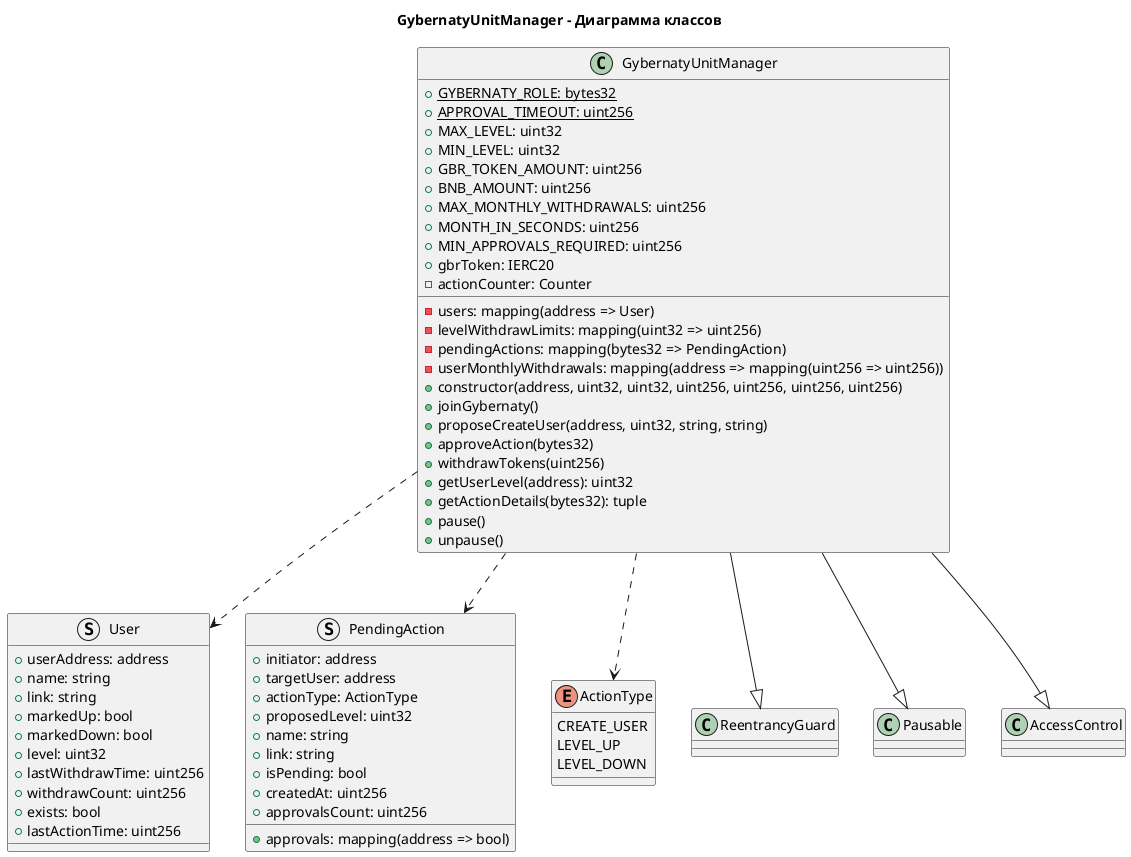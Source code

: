 @startuml

title GybernatyUnitManager - Диаграмма классов

class GybernatyUnitManager {
    + {static} GYBERNATY_ROLE: bytes32
    + {static} APPROVAL_TIMEOUT: uint256
    + MAX_LEVEL: uint32
    + MIN_LEVEL: uint32
    + GBR_TOKEN_AMOUNT: uint256
    + BNB_AMOUNT: uint256
    + MAX_MONTHLY_WITHDRAWALS: uint256
    + MONTH_IN_SECONDS: uint256
    + MIN_APPROVALS_REQUIRED: uint256
    + gbrToken: IERC20
    - users: mapping(address => User)
    - levelWithdrawLimits: mapping(uint32 => uint256)
    - pendingActions: mapping(bytes32 => PendingAction)
    - userMonthlyWithdrawals: mapping(address => mapping(uint256 => uint256))
    - actionCounter: Counter
    + constructor(address, uint32, uint32, uint256, uint256, uint256, uint256)
    + joinGybernaty()
    + proposeCreateUser(address, uint32, string, string)
    + approveAction(bytes32)
    + withdrawTokens(uint256)
    + getUserLevel(address): uint32
    + getActionDetails(bytes32): tuple
    + pause()
    + unpause()
}

struct User {
    + userAddress: address
    + name: string
    + link: string
    + markedUp: bool
    + markedDown: bool
    + level: uint32
    + lastWithdrawTime: uint256
    + withdrawCount: uint256
    + exists: bool
    + lastActionTime: uint256
}

struct PendingAction {
    + initiator: address
    + targetUser: address
    + actionType: ActionType
    + proposedLevel: uint32
    + name: string
    + link: string
    + isPending: bool
    + createdAt: uint256
    + approvals: mapping(address => bool)
    + approvalsCount: uint256
}

enum ActionType {
    CREATE_USER
    LEVEL_UP
    LEVEL_DOWN
}

GybernatyUnitManager --|> ReentrancyGuard
GybernatyUnitManager --|> Pausable
GybernatyUnitManager --|> AccessControl
GybernatyUnitManager ..> User
GybernatyUnitManager ..> PendingAction
GybernatyUnitManager ..> ActionType

@enduml